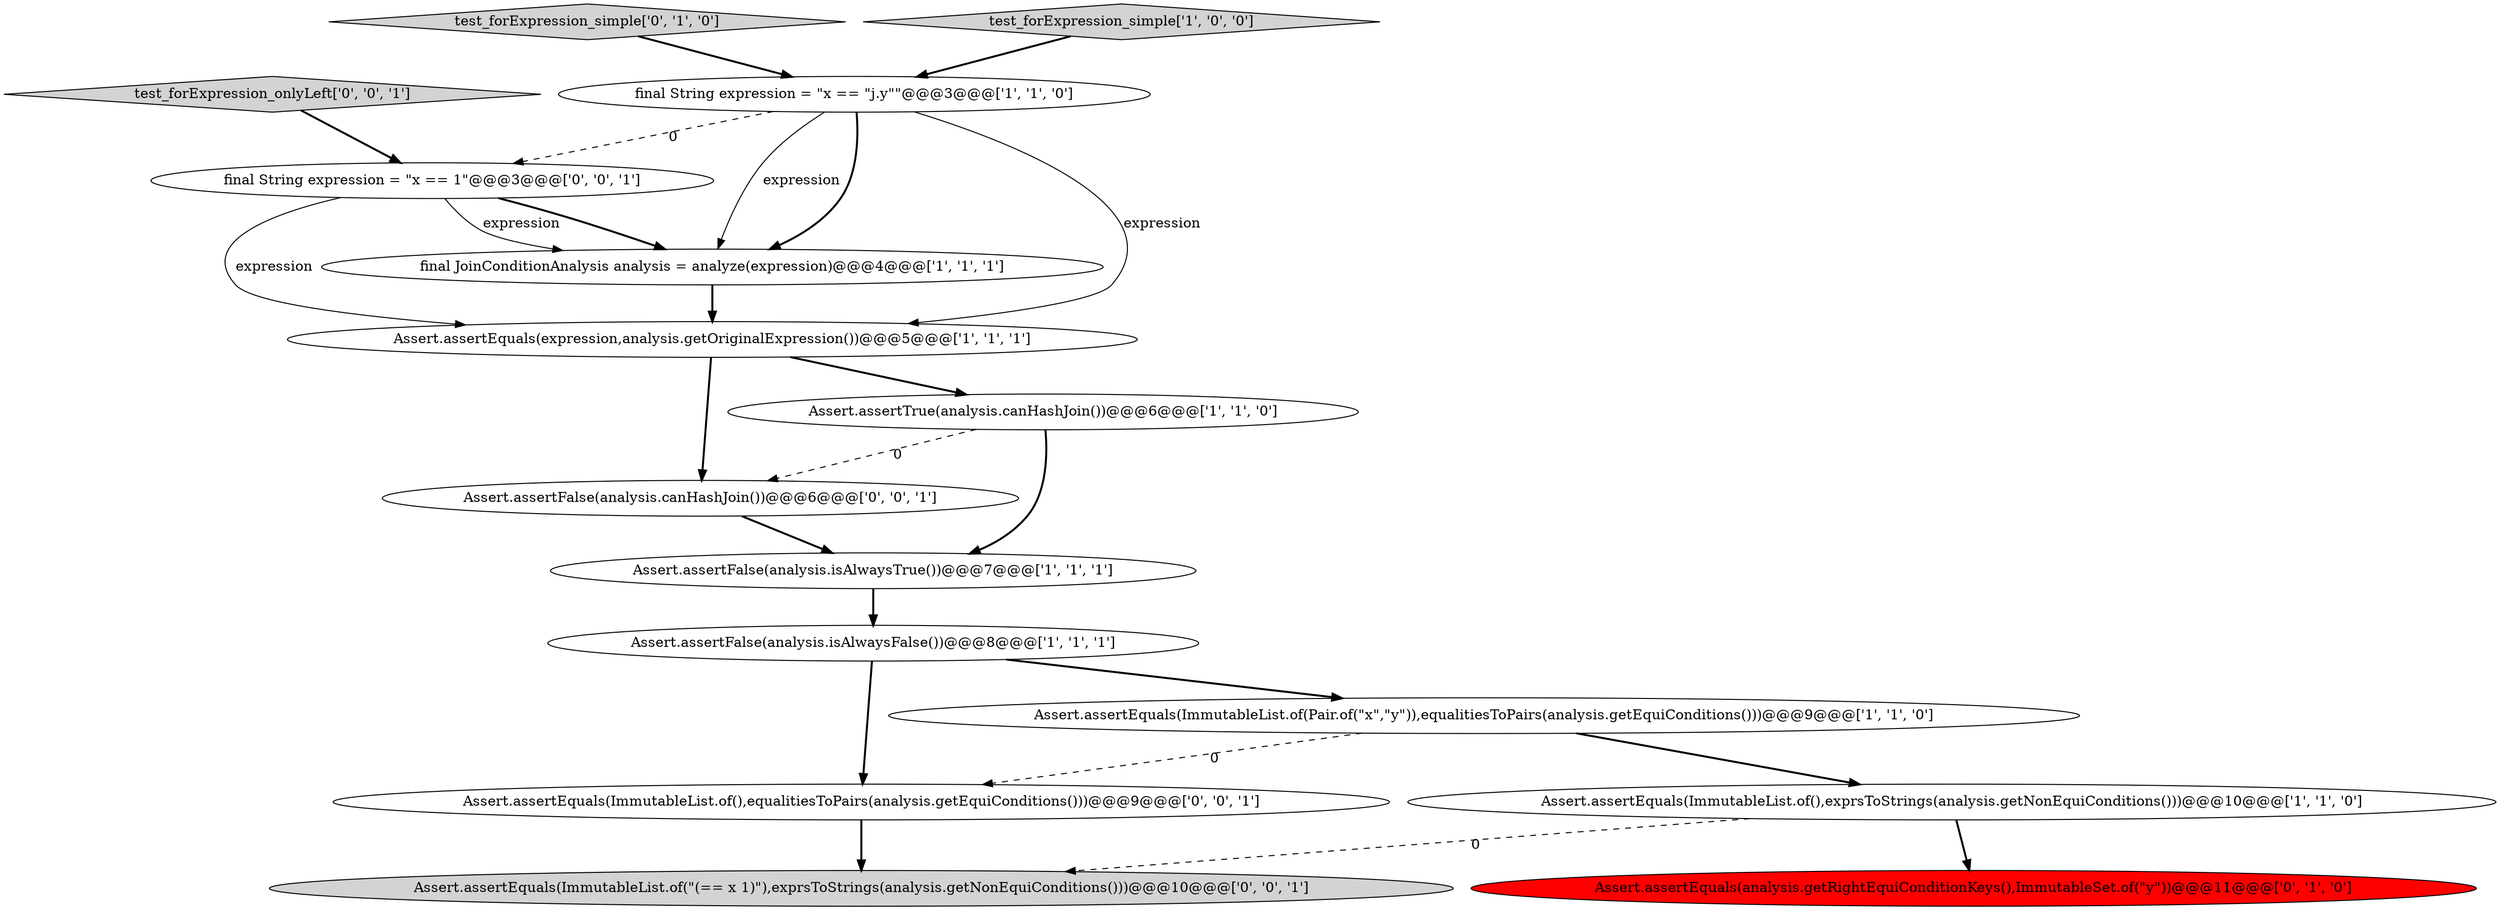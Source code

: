 digraph {
12 [style = filled, label = "Assert.assertEquals(ImmutableList.of(\"(== x 1)\"),exprsToStrings(analysis.getNonEquiConditions()))@@@10@@@['0', '0', '1']", fillcolor = lightgray, shape = ellipse image = "AAA0AAABBB3BBB"];
1 [style = filled, label = "Assert.assertEquals(ImmutableList.of(),exprsToStrings(analysis.getNonEquiConditions()))@@@10@@@['1', '1', '0']", fillcolor = white, shape = ellipse image = "AAA0AAABBB1BBB"];
2 [style = filled, label = "final String expression = \"x == \"j.y\"\"@@@3@@@['1', '1', '0']", fillcolor = white, shape = ellipse image = "AAA0AAABBB1BBB"];
11 [style = filled, label = "final String expression = \"x == 1\"@@@3@@@['0', '0', '1']", fillcolor = white, shape = ellipse image = "AAA0AAABBB3BBB"];
0 [style = filled, label = "Assert.assertFalse(analysis.isAlwaysFalse())@@@8@@@['1', '1', '1']", fillcolor = white, shape = ellipse image = "AAA0AAABBB1BBB"];
5 [style = filled, label = "final JoinConditionAnalysis analysis = analyze(expression)@@@4@@@['1', '1', '1']", fillcolor = white, shape = ellipse image = "AAA0AAABBB1BBB"];
4 [style = filled, label = "Assert.assertFalse(analysis.isAlwaysTrue())@@@7@@@['1', '1', '1']", fillcolor = white, shape = ellipse image = "AAA0AAABBB1BBB"];
9 [style = filled, label = "test_forExpression_simple['0', '1', '0']", fillcolor = lightgray, shape = diamond image = "AAA0AAABBB2BBB"];
10 [style = filled, label = "Assert.assertEquals(analysis.getRightEquiConditionKeys(),ImmutableSet.of(\"y\"))@@@11@@@['0', '1', '0']", fillcolor = red, shape = ellipse image = "AAA1AAABBB2BBB"];
15 [style = filled, label = "test_forExpression_onlyLeft['0', '0', '1']", fillcolor = lightgray, shape = diamond image = "AAA0AAABBB3BBB"];
13 [style = filled, label = "Assert.assertEquals(ImmutableList.of(),equalitiesToPairs(analysis.getEquiConditions()))@@@9@@@['0', '0', '1']", fillcolor = white, shape = ellipse image = "AAA0AAABBB3BBB"];
14 [style = filled, label = "Assert.assertFalse(analysis.canHashJoin())@@@6@@@['0', '0', '1']", fillcolor = white, shape = ellipse image = "AAA0AAABBB3BBB"];
6 [style = filled, label = "Assert.assertEquals(expression,analysis.getOriginalExpression())@@@5@@@['1', '1', '1']", fillcolor = white, shape = ellipse image = "AAA0AAABBB1BBB"];
3 [style = filled, label = "test_forExpression_simple['1', '0', '0']", fillcolor = lightgray, shape = diamond image = "AAA0AAABBB1BBB"];
7 [style = filled, label = "Assert.assertEquals(ImmutableList.of(Pair.of(\"x\",\"y\")),equalitiesToPairs(analysis.getEquiConditions()))@@@9@@@['1', '1', '0']", fillcolor = white, shape = ellipse image = "AAA0AAABBB1BBB"];
8 [style = filled, label = "Assert.assertTrue(analysis.canHashJoin())@@@6@@@['1', '1', '0']", fillcolor = white, shape = ellipse image = "AAA0AAABBB1BBB"];
11->6 [style = solid, label="expression"];
2->5 [style = solid, label="expression"];
7->1 [style = bold, label=""];
0->13 [style = bold, label=""];
9->2 [style = bold, label=""];
8->14 [style = dashed, label="0"];
4->0 [style = bold, label=""];
0->7 [style = bold, label=""];
6->14 [style = bold, label=""];
1->12 [style = dashed, label="0"];
11->5 [style = bold, label=""];
13->12 [style = bold, label=""];
2->6 [style = solid, label="expression"];
5->6 [style = bold, label=""];
3->2 [style = bold, label=""];
15->11 [style = bold, label=""];
6->8 [style = bold, label=""];
7->13 [style = dashed, label="0"];
11->5 [style = solid, label="expression"];
2->11 [style = dashed, label="0"];
8->4 [style = bold, label=""];
1->10 [style = bold, label=""];
2->5 [style = bold, label=""];
14->4 [style = bold, label=""];
}
